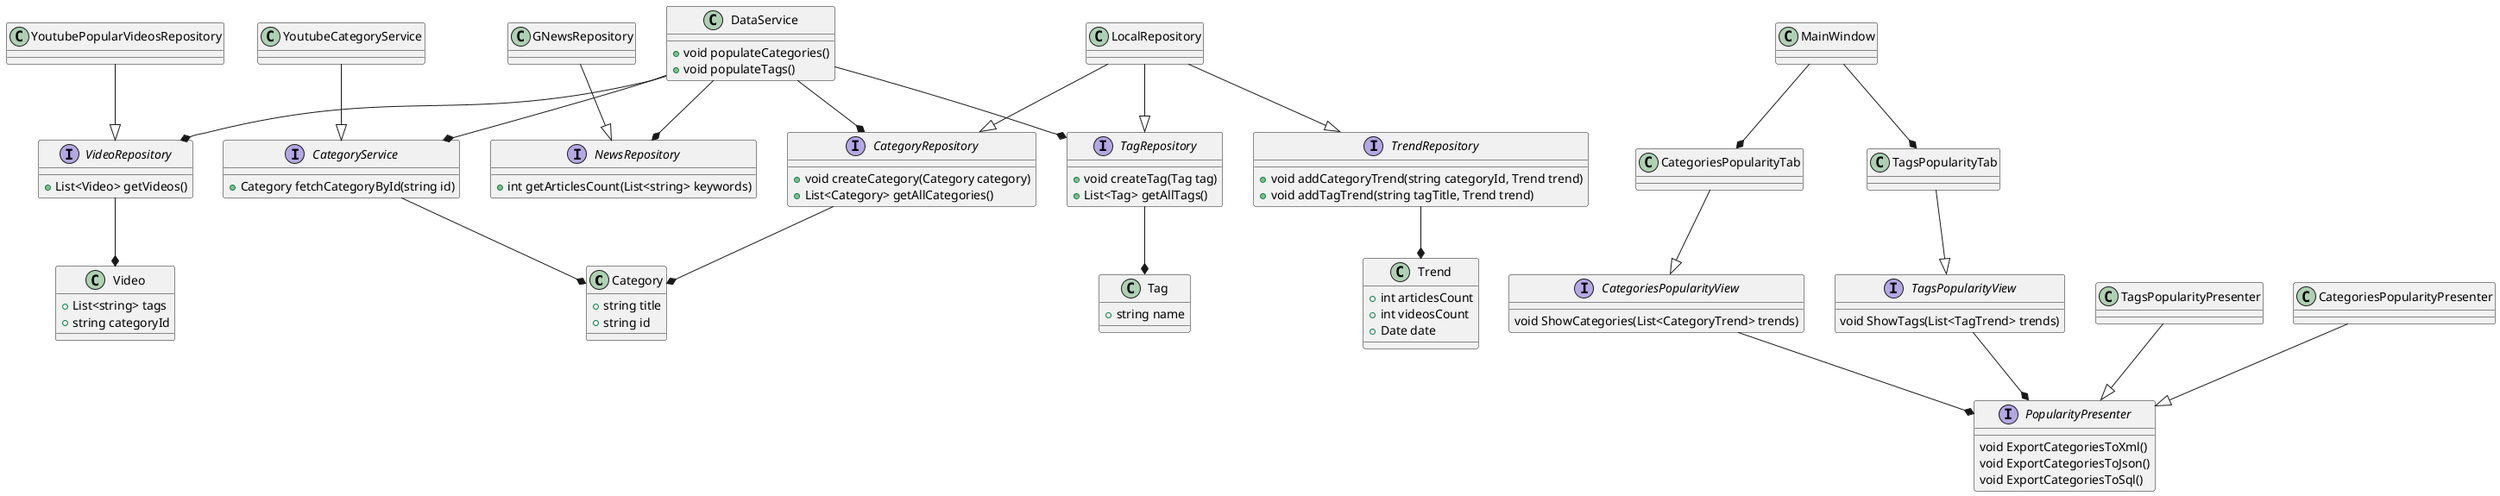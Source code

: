 @startuml

class Category {
    +string title
    +string id
}

class Trend {
    +int articlesCount
    +int videosCount
    +Date date
}

interface CategoryService {
    +Category fetchCategoryById(string id)
}

YoutubeCategoryService --|> CategoryService

interface CategoryRepository {
    +void createCategory(Category category)
    +List<Category> getAllCategories()
}

CategoryService --* Category

class Video {
    +List<string> tags
    +string categoryId
}

interface VideoRepository {
    +List<Video> getVideos()
}

YoutubePopularVideosRepository --|> VideoRepository

interface NewsRepository {
    +int getArticlesCount(List<string> keywords)
}

GNewsRepository --|> NewsRepository

class DataService {
    +void populateCategories()
    +void populateTags()
}

DataService --* TagRepository
DataService --* NewsRepository
DataService --* VideoRepository
DataService --* CategoryRepository
DataService --* CategoryService

class Tag {
    +string name
}

interface TagRepository {
    +void createTag(Tag tag)
    +List<Tag> getAllTags()
}

TagRepository --* Tag

VideoRepository --* Video
CategoryRepository --* Category

interface TrendRepository {
    +void addCategoryTrend(string categoryId, Trend trend)
    +void addTagTrend(string tagTitle, Trend trend)
}

TrendRepository --* Trend

LocalRepository --|> TrendRepository
LocalRepository --|> TagRepository
LocalRepository --|> CategoryRepository

interface CategoriesPopularityView {
    void ShowCategories(List<CategoryTrend> trends)
}

interface TagsPopularityView {
    void ShowTags(List<TagTrend> trends)
}

interface PopularityPresenter {
    void ExportCategoriesToXml()
    void ExportCategoriesToJson()
    void ExportCategoriesToSql()
}

MainWindow --* CategoriesPopularityTab
MainWindow --* TagsPopularityTab
CategoriesPopularityTab --|> CategoriesPopularityView
TagsPopularityTab --|> TagsPopularityView
TagsPopularityPresenter --|> PopularityPresenter
CategoriesPopularityPresenter --|> PopularityPresenter
CategoriesPopularityView --* PopularityPresenter
TagsPopularityView --* PopularityPresenter

@enduml